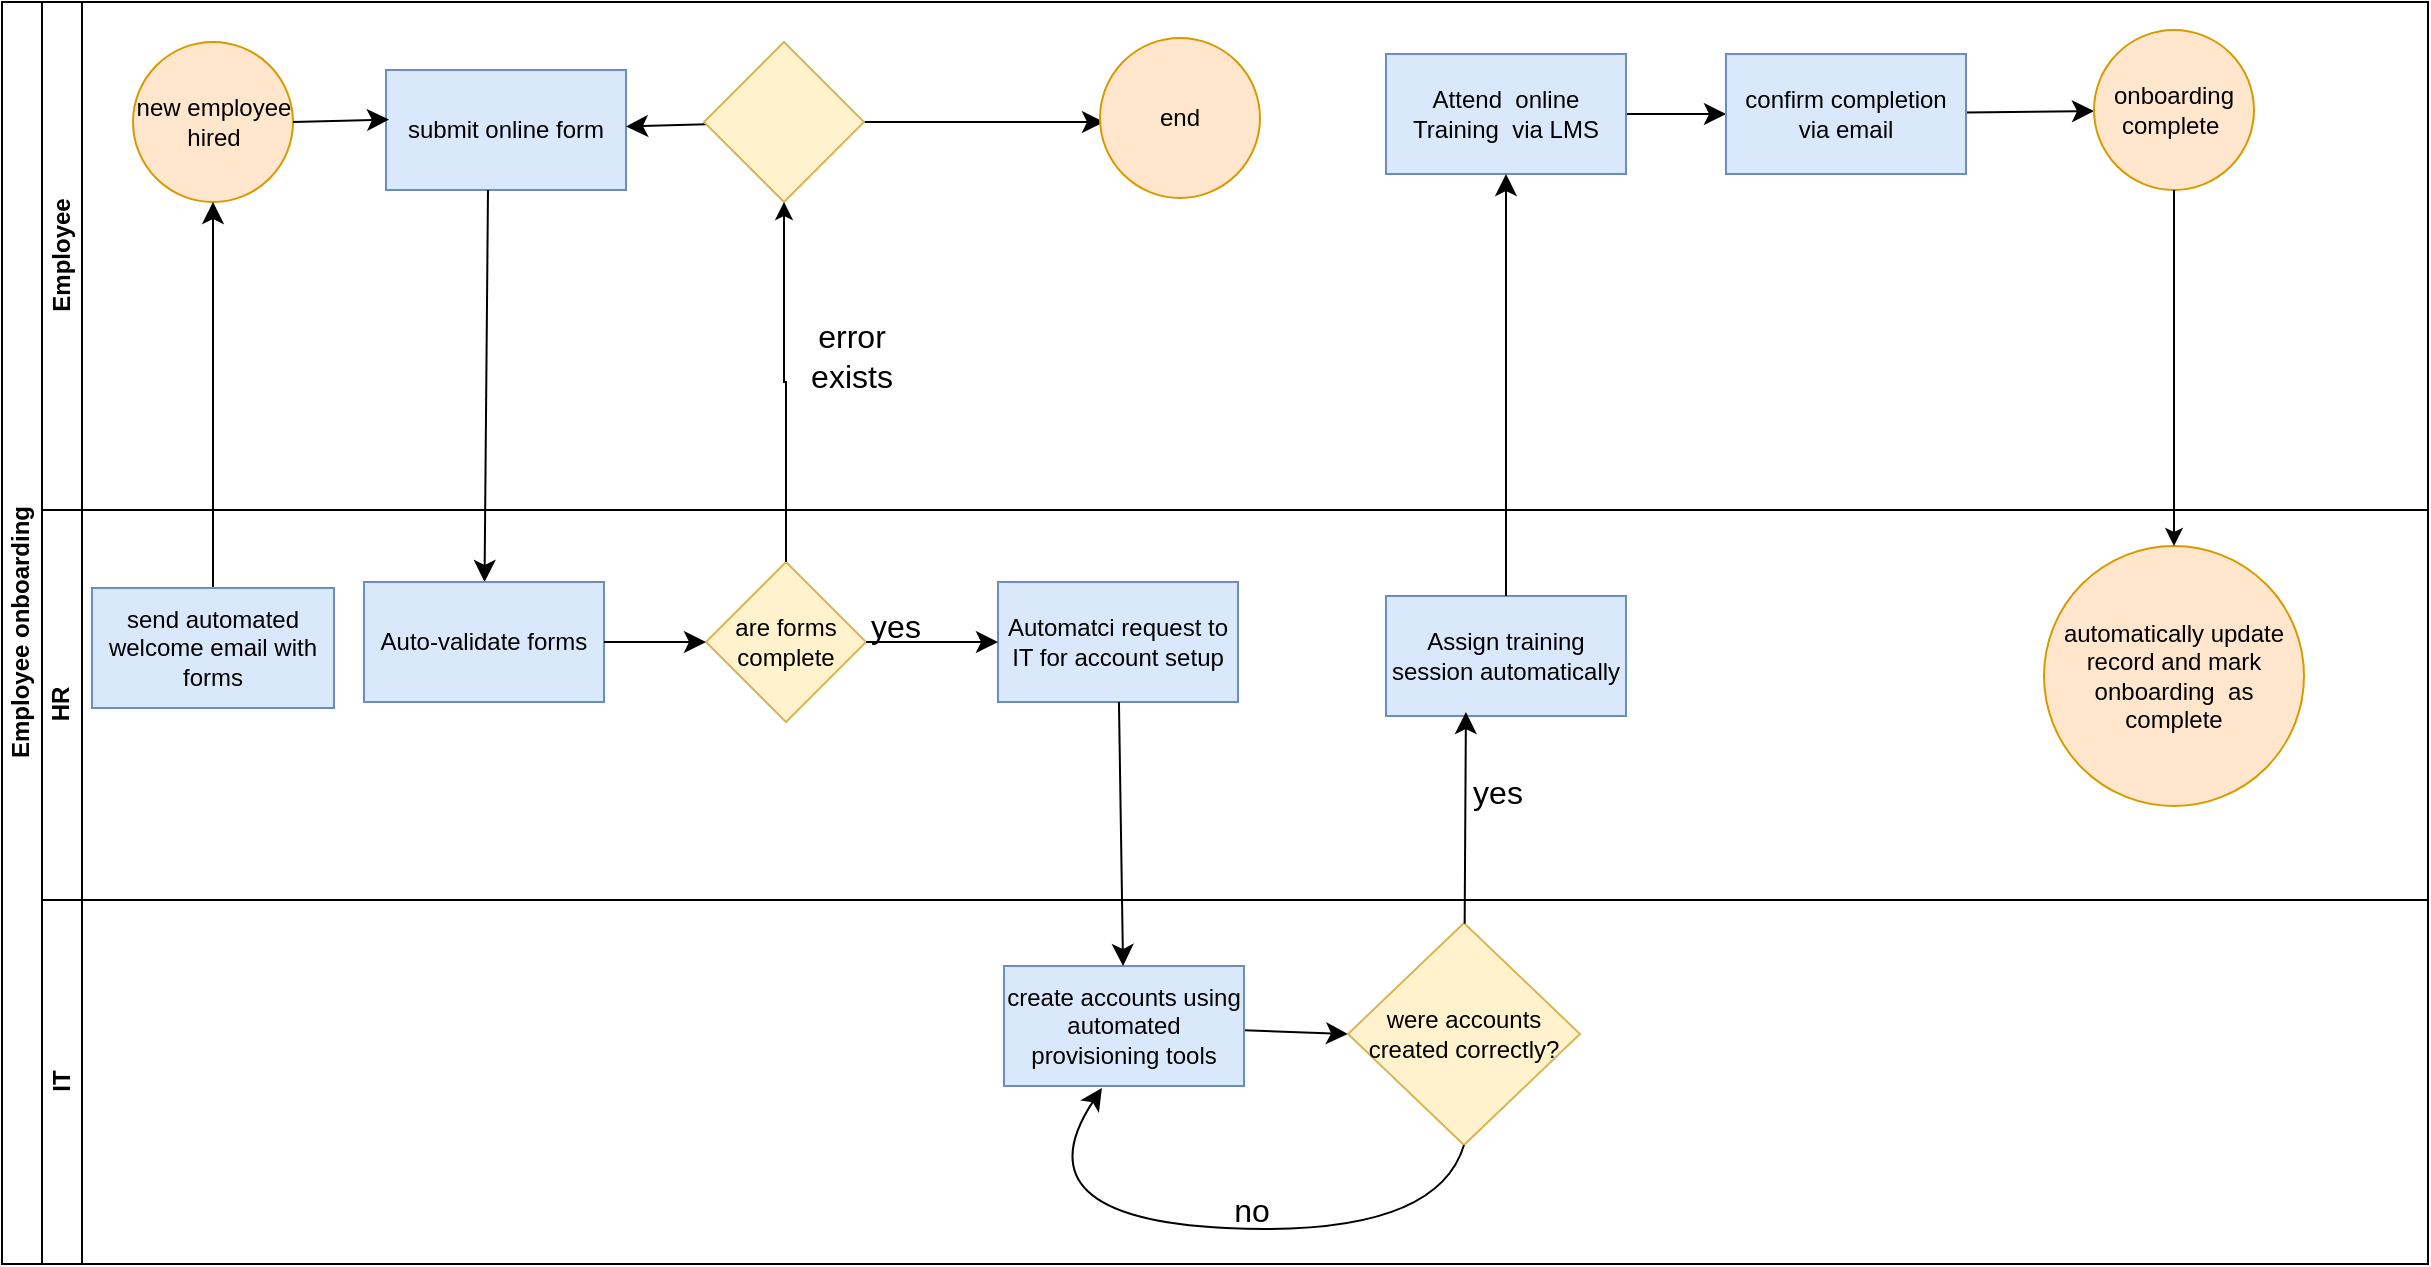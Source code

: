 <mxfile version="26.0.16">
  <diagram name="Page-1" id="dYAAqQN164_OkqlJN7os">
    <mxGraphModel dx="2049" dy="1083" grid="0" gridSize="10" guides="1" tooltips="1" connect="1" arrows="1" fold="1" page="0" pageScale="1" pageWidth="850" pageHeight="1100" math="0" shadow="0">
      <root>
        <mxCell id="0" />
        <mxCell id="1" parent="0" />
        <mxCell id="seVJ21GC20MgT60zQvt1-10" value="Employee onboarding" style="swimlane;childLayout=stackLayout;resizeParent=1;resizeParentMax=0;horizontal=0;startSize=20;horizontalStack=0;html=1;" parent="1" vertex="1">
          <mxGeometry x="-412" y="-9" width="1213" height="631" as="geometry" />
        </mxCell>
        <mxCell id="seVJ21GC20MgT60zQvt1-11" value="Employee" style="swimlane;startSize=20;horizontal=0;html=1;" parent="seVJ21GC20MgT60zQvt1-10" vertex="1">
          <mxGeometry x="20" width="1193" height="254" as="geometry" />
        </mxCell>
        <mxCell id="seVJ21GC20MgT60zQvt1-14" value="new employee hired" style="ellipse;whiteSpace=wrap;html=1;aspect=fixed;fillColor=#ffe6cc;strokeColor=#d79b00;" parent="seVJ21GC20MgT60zQvt1-11" vertex="1">
          <mxGeometry x="45.5" y="20" width="80" height="80" as="geometry" />
        </mxCell>
        <mxCell id="seVJ21GC20MgT60zQvt1-20" value="submit online form" style="rounded=0;whiteSpace=wrap;html=1;fillColor=#dae8fc;strokeColor=#6c8ebf;" parent="seVJ21GC20MgT60zQvt1-11" vertex="1">
          <mxGeometry x="172" y="34" width="120" height="60" as="geometry" />
        </mxCell>
        <mxCell id="seVJ21GC20MgT60zQvt1-22" value="" style="endArrow=classic;html=1;rounded=0;fontSize=12;startSize=8;endSize=8;curved=1;entryX=0;entryY=0.25;entryDx=0;entryDy=0;exitX=1;exitY=0.5;exitDx=0;exitDy=0;" parent="seVJ21GC20MgT60zQvt1-11" source="seVJ21GC20MgT60zQvt1-14" edge="1">
          <mxGeometry width="50" height="50" relative="1" as="geometry">
            <mxPoint x="128" y="62" as="sourcePoint" />
            <mxPoint x="173.5" y="58.75" as="targetPoint" />
          </mxGeometry>
        </mxCell>
        <mxCell id="seVJ21GC20MgT60zQvt1-65" value="error exists" style="text;strokeColor=none;fillColor=none;html=1;align=center;verticalAlign=middle;whiteSpace=wrap;rounded=0;fontSize=16;" parent="seVJ21GC20MgT60zQvt1-11" vertex="1">
          <mxGeometry x="375" y="162" width="60" height="30" as="geometry" />
        </mxCell>
        <mxCell id="seVJ21GC20MgT60zQvt1-68" value="" style="edgeStyle=none;curved=1;rounded=0;orthogonalLoop=1;jettySize=auto;html=1;fontSize=12;startSize=8;endSize=8;" parent="seVJ21GC20MgT60zQvt1-11" source="seVJ21GC20MgT60zQvt1-67" target="seVJ21GC20MgT60zQvt1-20" edge="1">
          <mxGeometry relative="1" as="geometry" />
        </mxCell>
        <mxCell id="seVJ21GC20MgT60zQvt1-70" value="" style="edgeStyle=none;curved=1;rounded=0;orthogonalLoop=1;jettySize=auto;html=1;fontSize=12;startSize=8;endSize=8;" parent="seVJ21GC20MgT60zQvt1-11" source="seVJ21GC20MgT60zQvt1-67" edge="1">
          <mxGeometry relative="1" as="geometry">
            <mxPoint x="531" y="60" as="targetPoint" />
          </mxGeometry>
        </mxCell>
        <mxCell id="seVJ21GC20MgT60zQvt1-67" value="" style="rhombus;whiteSpace=wrap;html=1;fillColor=#fff2cc;strokeColor=#d6b656;" parent="seVJ21GC20MgT60zQvt1-11" vertex="1">
          <mxGeometry x="331" y="20" width="80" height="80" as="geometry" />
        </mxCell>
        <mxCell id="seVJ21GC20MgT60zQvt1-72" value="end" style="ellipse;whiteSpace=wrap;html=1;aspect=fixed;fillColor=#ffe6cc;strokeColor=#d79b00;" parent="seVJ21GC20MgT60zQvt1-11" vertex="1">
          <mxGeometry x="529" y="18" width="80" height="80" as="geometry" />
        </mxCell>
        <mxCell id="seVJ21GC20MgT60zQvt1-76" value="" style="edgeStyle=none;curved=1;rounded=0;orthogonalLoop=1;jettySize=auto;html=1;fontSize=12;startSize=8;endSize=8;" parent="seVJ21GC20MgT60zQvt1-11" source="seVJ21GC20MgT60zQvt1-73" target="seVJ21GC20MgT60zQvt1-75" edge="1">
          <mxGeometry relative="1" as="geometry" />
        </mxCell>
        <mxCell id="seVJ21GC20MgT60zQvt1-73" value="Attend&amp;nbsp; online Training&amp;nbsp; via LMS" style="rounded=0;whiteSpace=wrap;html=1;fillColor=#dae8fc;strokeColor=#6c8ebf;" parent="seVJ21GC20MgT60zQvt1-11" vertex="1">
          <mxGeometry x="672" y="26" width="120" height="60" as="geometry" />
        </mxCell>
        <mxCell id="seVJ21GC20MgT60zQvt1-80" value="" style="edgeStyle=none;curved=1;rounded=0;orthogonalLoop=1;jettySize=auto;html=1;fontSize=12;startSize=8;endSize=8;" parent="seVJ21GC20MgT60zQvt1-11" source="seVJ21GC20MgT60zQvt1-75" target="seVJ21GC20MgT60zQvt1-79" edge="1">
          <mxGeometry relative="1" as="geometry" />
        </mxCell>
        <mxCell id="seVJ21GC20MgT60zQvt1-75" value="confirm completion via email" style="whiteSpace=wrap;html=1;rounded=0;fillColor=#dae8fc;strokeColor=#6c8ebf;" parent="seVJ21GC20MgT60zQvt1-11" vertex="1">
          <mxGeometry x="842" y="26" width="120" height="60" as="geometry" />
        </mxCell>
        <mxCell id="seVJ21GC20MgT60zQvt1-79" value="onboarding complete&amp;nbsp;" style="ellipse;whiteSpace=wrap;html=1;rounded=0;fillColor=#ffe6cc;strokeColor=#d79b00;" parent="seVJ21GC20MgT60zQvt1-11" vertex="1">
          <mxGeometry x="1026" y="14" width="80" height="80" as="geometry" />
        </mxCell>
        <mxCell id="seVJ21GC20MgT60zQvt1-19" value="" style="endArrow=classic;html=1;rounded=0;fontSize=12;startSize=8;endSize=8;curved=1;exitX=0.5;exitY=0;exitDx=0;exitDy=0;entryX=0.5;entryY=1;entryDx=0;entryDy=0;" parent="seVJ21GC20MgT60zQvt1-10" source="seVJ21GC20MgT60zQvt1-17" target="seVJ21GC20MgT60zQvt1-14" edge="1">
          <mxGeometry width="50" height="50" relative="1" as="geometry">
            <mxPoint x="103" y="205" as="sourcePoint" />
            <mxPoint x="153" y="155" as="targetPoint" />
          </mxGeometry>
        </mxCell>
        <mxCell id="seVJ21GC20MgT60zQvt1-23" value="" style="endArrow=classic;html=1;rounded=0;fontSize=12;startSize=8;endSize=8;curved=1;exitX=0.425;exitY=1;exitDx=0;exitDy=0;exitPerimeter=0;" parent="seVJ21GC20MgT60zQvt1-10" source="seVJ21GC20MgT60zQvt1-20" target="seVJ21GC20MgT60zQvt1-24" edge="1">
          <mxGeometry width="50" height="50" relative="1" as="geometry">
            <mxPoint x="252" y="145" as="sourcePoint" />
            <mxPoint x="243" y="169" as="targetPoint" />
          </mxGeometry>
        </mxCell>
        <mxCell id="seVJ21GC20MgT60zQvt1-12" value="HR" style="swimlane;startSize=20;horizontal=0;html=1;" parent="seVJ21GC20MgT60zQvt1-10" vertex="1">
          <mxGeometry x="20" y="254" width="1193" height="195" as="geometry" />
        </mxCell>
        <mxCell id="seVJ21GC20MgT60zQvt1-17" value="&lt;font&gt;send automated welcome email with forms&lt;/font&gt;" style="rounded=0;whiteSpace=wrap;html=1;fillColor=#dae8fc;strokeColor=#6c8ebf;" parent="seVJ21GC20MgT60zQvt1-12" vertex="1">
          <mxGeometry x="25" y="39" width="121" height="60" as="geometry" />
        </mxCell>
        <mxCell id="seVJ21GC20MgT60zQvt1-24" value="Auto-validate forms" style="rounded=0;whiteSpace=wrap;html=1;fillColor=#dae8fc;strokeColor=#6c8ebf;" parent="seVJ21GC20MgT60zQvt1-12" vertex="1">
          <mxGeometry x="161" y="36" width="120" height="60" as="geometry" />
        </mxCell>
        <mxCell id="seVJ21GC20MgT60zQvt1-26" value="are forms complete" style="rhombus;whiteSpace=wrap;html=1;fillColor=#fff2cc;strokeColor=#d6b656;" parent="seVJ21GC20MgT60zQvt1-12" vertex="1">
          <mxGeometry x="332" y="26" width="80" height="80" as="geometry" />
        </mxCell>
        <mxCell id="seVJ21GC20MgT60zQvt1-32" value="" style="endArrow=classic;html=1;rounded=0;fontSize=12;startSize=8;endSize=8;curved=1;entryX=0;entryY=0.5;entryDx=0;entryDy=0;exitX=1;exitY=0.5;exitDx=0;exitDy=0;" parent="seVJ21GC20MgT60zQvt1-12" source="seVJ21GC20MgT60zQvt1-24" target="seVJ21GC20MgT60zQvt1-26" edge="1">
          <mxGeometry width="50" height="50" relative="1" as="geometry">
            <mxPoint x="286" y="61" as="sourcePoint" />
            <mxPoint x="268" y="59" as="targetPoint" />
          </mxGeometry>
        </mxCell>
        <mxCell id="seVJ21GC20MgT60zQvt1-60" value="Assign training session automatically" style="rounded=0;whiteSpace=wrap;html=1;fillColor=#dae8fc;strokeColor=#6c8ebf;" parent="seVJ21GC20MgT60zQvt1-12" vertex="1">
          <mxGeometry x="672" y="43" width="120" height="60" as="geometry" />
        </mxCell>
        <mxCell id="seVJ21GC20MgT60zQvt1-62" value="yes" style="text;strokeColor=none;fillColor=none;html=1;align=center;verticalAlign=middle;whiteSpace=wrap;rounded=0;fontSize=16;" parent="seVJ21GC20MgT60zQvt1-12" vertex="1">
          <mxGeometry x="397" y="43" width="60" height="30" as="geometry" />
        </mxCell>
        <mxCell id="seVJ21GC20MgT60zQvt1-39" value="Automatci request to IT for account setup" style="rounded=0;whiteSpace=wrap;html=1;fillColor=#dae8fc;strokeColor=#6c8ebf;" parent="seVJ21GC20MgT60zQvt1-12" vertex="1">
          <mxGeometry x="478" y="36" width="120" height="60" as="geometry" />
        </mxCell>
        <mxCell id="seVJ21GC20MgT60zQvt1-38" value="" style="endArrow=classic;html=1;rounded=0;fontSize=12;startSize=8;endSize=8;curved=1;exitX=1;exitY=0.5;exitDx=0;exitDy=0;" parent="seVJ21GC20MgT60zQvt1-12" source="seVJ21GC20MgT60zQvt1-26" target="seVJ21GC20MgT60zQvt1-39" edge="1">
          <mxGeometry width="50" height="50" relative="1" as="geometry">
            <mxPoint x="382" y="150" as="sourcePoint" />
            <mxPoint x="508" y="75" as="targetPoint" />
          </mxGeometry>
        </mxCell>
        <mxCell id="seVJ21GC20MgT60zQvt1-64" value="yes" style="text;strokeColor=none;fillColor=none;html=1;align=center;verticalAlign=middle;whiteSpace=wrap;rounded=0;fontSize=16;" parent="seVJ21GC20MgT60zQvt1-12" vertex="1">
          <mxGeometry x="698" y="126" width="60" height="30" as="geometry" />
        </mxCell>
        <mxCell id="k2jXrfPQ6RG7kjcsgaCJ-1" value="automatically update record and mark onboarding&amp;nbsp; as complete" style="ellipse;whiteSpace=wrap;html=1;rounded=0;fillColor=#ffe6cc;strokeColor=#d79b00;" vertex="1" parent="seVJ21GC20MgT60zQvt1-12">
          <mxGeometry x="1001" y="18" width="130" height="130" as="geometry" />
        </mxCell>
        <mxCell id="seVJ21GC20MgT60zQvt1-13" value="IT" style="swimlane;startSize=20;horizontal=0;html=1;" parent="seVJ21GC20MgT60zQvt1-10" vertex="1">
          <mxGeometry x="20" y="449" width="1193" height="182" as="geometry">
            <mxRectangle x="20" y="240" width="460" height="26" as="alternateBounds" />
          </mxGeometry>
        </mxCell>
        <mxCell id="seVJ21GC20MgT60zQvt1-44" style="edgeStyle=none;curved=1;rounded=0;orthogonalLoop=1;jettySize=auto;html=1;entryX=0;entryY=0.5;entryDx=0;entryDy=0;fontSize=12;startSize=8;endSize=8;" parent="seVJ21GC20MgT60zQvt1-13" source="seVJ21GC20MgT60zQvt1-29" target="seVJ21GC20MgT60zQvt1-40" edge="1">
          <mxGeometry relative="1" as="geometry" />
        </mxCell>
        <mxCell id="seVJ21GC20MgT60zQvt1-29" value="create accounts using automated provisioning tools" style="rounded=0;whiteSpace=wrap;html=1;fillColor=#dae8fc;strokeColor=#6c8ebf;" parent="seVJ21GC20MgT60zQvt1-13" vertex="1">
          <mxGeometry x="481" y="33" width="120" height="60" as="geometry" />
        </mxCell>
        <mxCell id="seVJ21GC20MgT60zQvt1-40" value="&lt;font&gt;were accounts created correctly?&lt;/font&gt;" style="rhombus;whiteSpace=wrap;html=1;fillColor=#fff2cc;strokeColor=#d6b656;" parent="seVJ21GC20MgT60zQvt1-13" vertex="1">
          <mxGeometry x="653" y="11.5" width="116" height="111" as="geometry" />
        </mxCell>
        <mxCell id="seVJ21GC20MgT60zQvt1-47" style="edgeStyle=none;curved=1;rounded=0;orthogonalLoop=1;jettySize=auto;html=1;entryX=0.408;entryY=1.017;entryDx=0;entryDy=0;entryPerimeter=0;fontSize=12;startSize=8;endSize=8;exitX=0.5;exitY=1;exitDx=0;exitDy=0;" parent="seVJ21GC20MgT60zQvt1-13" source="seVJ21GC20MgT60zQvt1-40" target="seVJ21GC20MgT60zQvt1-29" edge="1">
          <mxGeometry relative="1" as="geometry">
            <Array as="points">
              <mxPoint x="697" y="169" />
              <mxPoint x="487" y="159" />
            </Array>
          </mxGeometry>
        </mxCell>
        <mxCell id="seVJ21GC20MgT60zQvt1-50" value="no" style="text;strokeColor=none;fillColor=none;html=1;align=center;verticalAlign=middle;whiteSpace=wrap;rounded=0;fontSize=16;" parent="seVJ21GC20MgT60zQvt1-13" vertex="1">
          <mxGeometry x="575" y="140" width="60" height="30" as="geometry" />
        </mxCell>
        <mxCell id="seVJ21GC20MgT60zQvt1-43" style="edgeStyle=none;curved=1;rounded=0;orthogonalLoop=1;jettySize=auto;html=1;fontSize=12;startSize=8;endSize=8;" parent="seVJ21GC20MgT60zQvt1-10" source="seVJ21GC20MgT60zQvt1-39" target="seVJ21GC20MgT60zQvt1-29" edge="1">
          <mxGeometry relative="1" as="geometry">
            <mxPoint x="558" y="300" as="targetPoint" />
          </mxGeometry>
        </mxCell>
        <mxCell id="seVJ21GC20MgT60zQvt1-63" style="edgeStyle=none;curved=1;rounded=0;orthogonalLoop=1;jettySize=auto;html=1;entryX=0.333;entryY=0.967;entryDx=0;entryDy=0;entryPerimeter=0;fontSize=12;startSize=8;endSize=8;" parent="seVJ21GC20MgT60zQvt1-10" source="seVJ21GC20MgT60zQvt1-40" target="seVJ21GC20MgT60zQvt1-60" edge="1">
          <mxGeometry relative="1" as="geometry" />
        </mxCell>
        <mxCell id="seVJ21GC20MgT60zQvt1-74" value="" style="endArrow=classic;html=1;rounded=0;fontSize=12;startSize=8;endSize=8;curved=1;exitX=0.5;exitY=0;exitDx=0;exitDy=0;entryX=0.5;entryY=1;entryDx=0;entryDy=0;" parent="seVJ21GC20MgT60zQvt1-10" source="seVJ21GC20MgT60zQvt1-60" target="seVJ21GC20MgT60zQvt1-73" edge="1">
          <mxGeometry width="50" height="50" relative="1" as="geometry">
            <mxPoint x="670" y="99" as="sourcePoint" />
            <mxPoint x="720" y="49" as="targetPoint" />
          </mxGeometry>
        </mxCell>
        <mxCell id="k2jXrfPQ6RG7kjcsgaCJ-2" value="" style="edgeStyle=orthogonalEdgeStyle;rounded=0;orthogonalLoop=1;jettySize=auto;html=1;" edge="1" parent="seVJ21GC20MgT60zQvt1-10" source="seVJ21GC20MgT60zQvt1-79" target="k2jXrfPQ6RG7kjcsgaCJ-1">
          <mxGeometry relative="1" as="geometry" />
        </mxCell>
        <mxCell id="k2jXrfPQ6RG7kjcsgaCJ-6" value="" style="edgeStyle=orthogonalEdgeStyle;rounded=0;orthogonalLoop=1;jettySize=auto;html=1;entryX=0.5;entryY=1;entryDx=0;entryDy=0;" edge="1" parent="seVJ21GC20MgT60zQvt1-10" source="seVJ21GC20MgT60zQvt1-26" target="seVJ21GC20MgT60zQvt1-67">
          <mxGeometry relative="1" as="geometry" />
        </mxCell>
      </root>
    </mxGraphModel>
  </diagram>
</mxfile>
